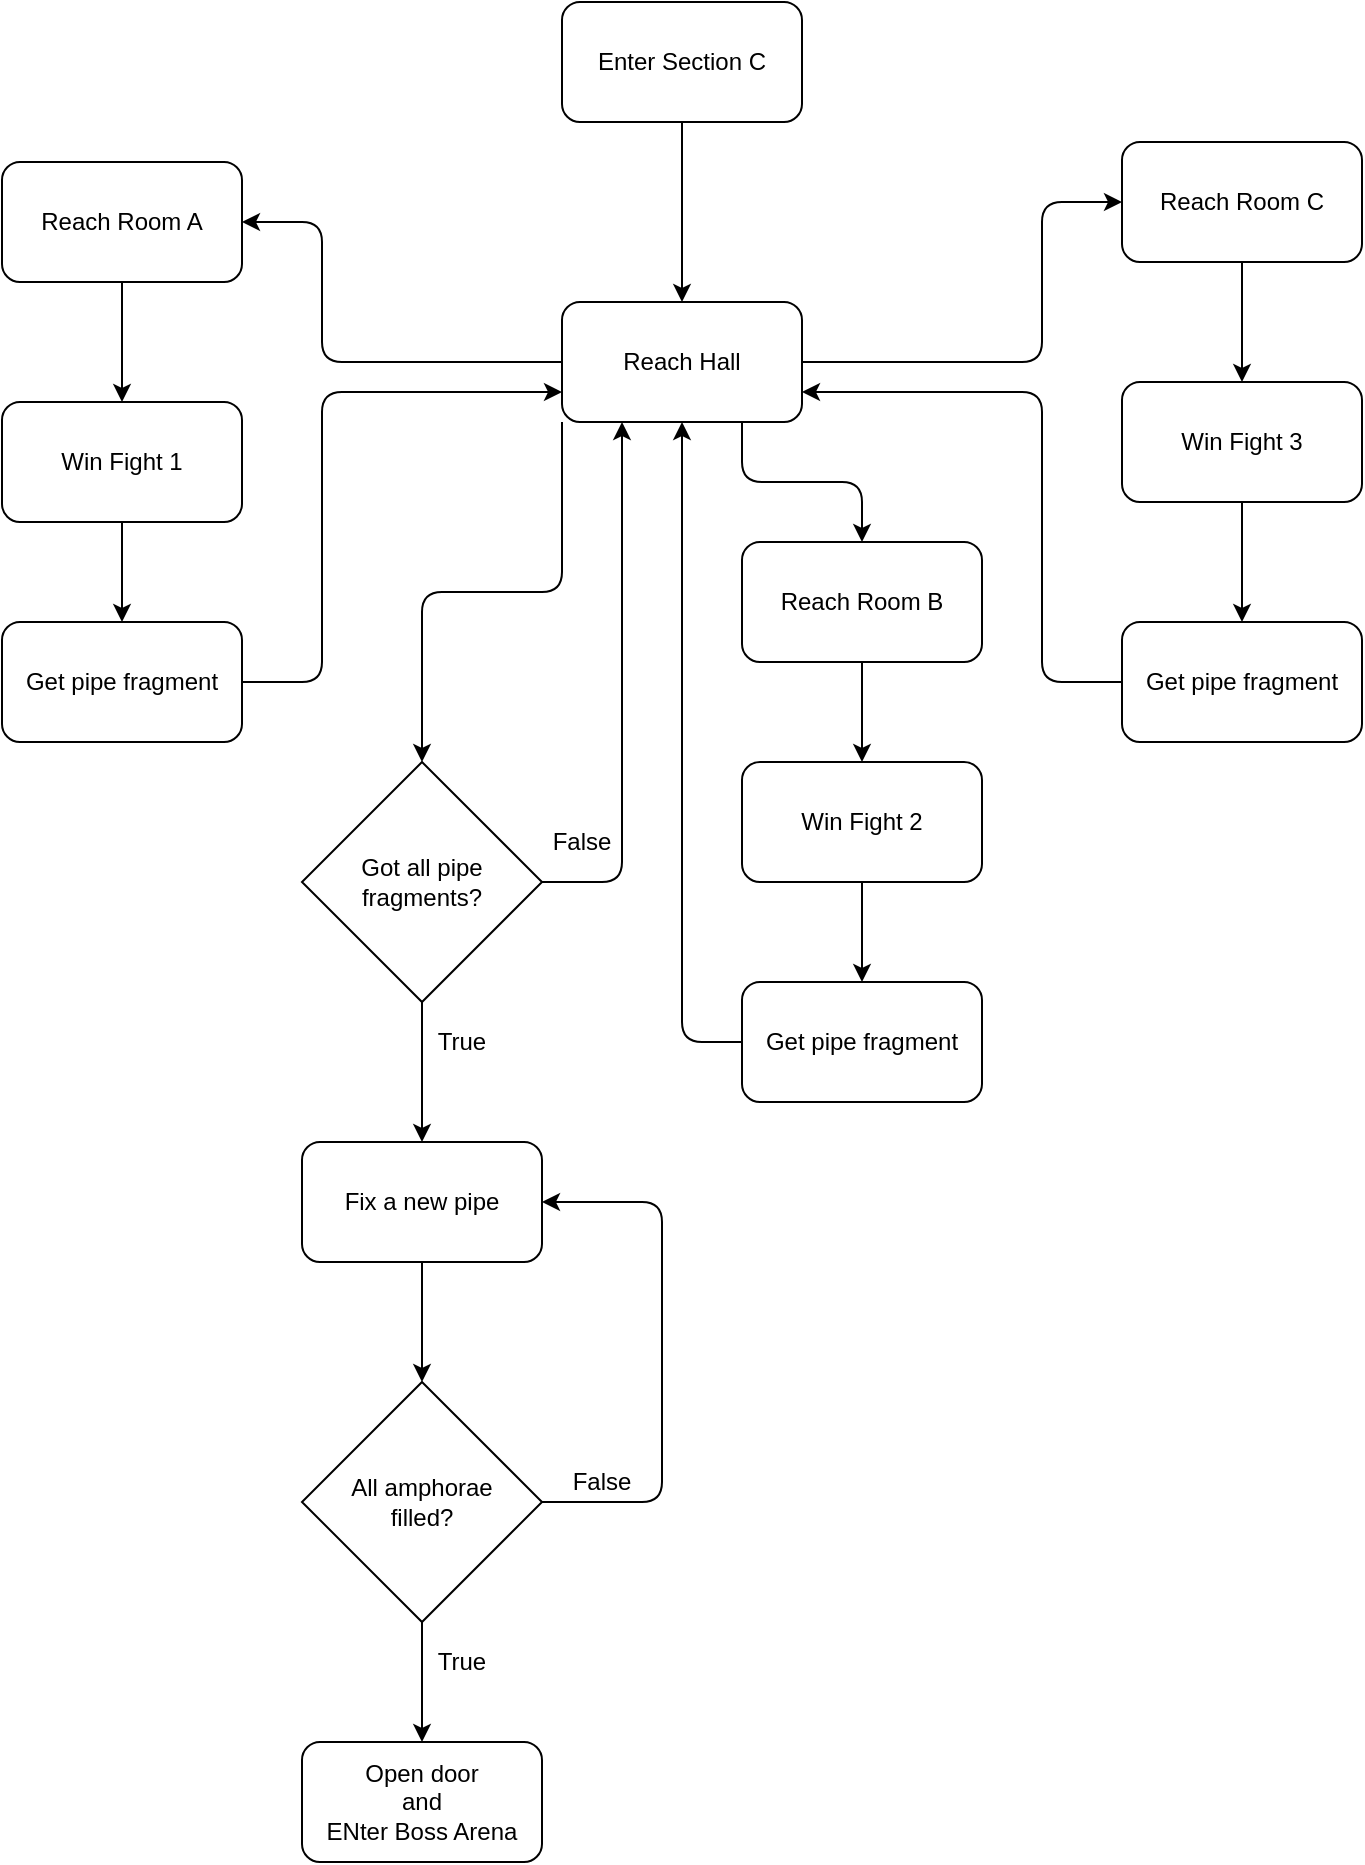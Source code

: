 <mxfile version="13.7.9" type="device"><diagram id="8UsgGp8wwzLhSTr91V09" name="Pagina-1"><mxGraphModel dx="1422" dy="822" grid="1" gridSize="10" guides="1" tooltips="1" connect="1" arrows="1" fold="1" page="1" pageScale="1" pageWidth="3300" pageHeight="4681" math="0" shadow="0"><root><mxCell id="0"/><mxCell id="1" parent="0"/><mxCell id="IbFt4Z0e93hVPLSSO-_f-1" value="" style="rounded=1;whiteSpace=wrap;html=1;" vertex="1" parent="1"><mxGeometry x="980" y="120" width="120" height="60" as="geometry"/></mxCell><mxCell id="IbFt4Z0e93hVPLSSO-_f-2" value="Enter Section C" style="text;html=1;strokeColor=none;fillColor=none;align=center;verticalAlign=middle;whiteSpace=wrap;rounded=0;" vertex="1" parent="1"><mxGeometry x="985" y="140" width="110" height="20" as="geometry"/></mxCell><mxCell id="IbFt4Z0e93hVPLSSO-_f-3" value="" style="rounded=1;whiteSpace=wrap;html=1;" vertex="1" parent="1"><mxGeometry x="980" y="270" width="120" height="60" as="geometry"/></mxCell><mxCell id="IbFt4Z0e93hVPLSSO-_f-4" value="Reach Hall" style="text;html=1;strokeColor=none;fillColor=none;align=center;verticalAlign=middle;whiteSpace=wrap;rounded=0;" vertex="1" parent="1"><mxGeometry x="985" y="290" width="110" height="20" as="geometry"/></mxCell><mxCell id="IbFt4Z0e93hVPLSSO-_f-5" value="" style="rounded=1;whiteSpace=wrap;html=1;" vertex="1" parent="1"><mxGeometry x="1260" y="190" width="120" height="60" as="geometry"/></mxCell><mxCell id="IbFt4Z0e93hVPLSSO-_f-6" value="Reach Room C" style="text;html=1;strokeColor=none;fillColor=none;align=center;verticalAlign=middle;whiteSpace=wrap;rounded=0;" vertex="1" parent="1"><mxGeometry x="1265" y="210" width="110" height="20" as="geometry"/></mxCell><mxCell id="IbFt4Z0e93hVPLSSO-_f-7" value="" style="rounded=1;whiteSpace=wrap;html=1;" vertex="1" parent="1"><mxGeometry x="1070" y="390" width="120" height="60" as="geometry"/></mxCell><mxCell id="IbFt4Z0e93hVPLSSO-_f-8" value="Reach Room B" style="text;html=1;strokeColor=none;fillColor=none;align=center;verticalAlign=middle;whiteSpace=wrap;rounded=0;" vertex="1" parent="1"><mxGeometry x="1075" y="410" width="110" height="20" as="geometry"/></mxCell><mxCell id="IbFt4Z0e93hVPLSSO-_f-9" value="" style="rounded=1;whiteSpace=wrap;html=1;" vertex="1" parent="1"><mxGeometry x="700" y="200" width="120" height="60" as="geometry"/></mxCell><mxCell id="IbFt4Z0e93hVPLSSO-_f-10" value="Reach Room A" style="text;html=1;strokeColor=none;fillColor=none;align=center;verticalAlign=middle;whiteSpace=wrap;rounded=0;" vertex="1" parent="1"><mxGeometry x="705" y="220" width="110" height="20" as="geometry"/></mxCell><mxCell id="IbFt4Z0e93hVPLSSO-_f-11" value="" style="rounded=1;whiteSpace=wrap;html=1;" vertex="1" parent="1"><mxGeometry x="1070" y="500" width="120" height="60" as="geometry"/></mxCell><mxCell id="IbFt4Z0e93hVPLSSO-_f-12" value="Win Fight 2" style="text;html=1;strokeColor=none;fillColor=none;align=center;verticalAlign=middle;whiteSpace=wrap;rounded=0;" vertex="1" parent="1"><mxGeometry x="1075" y="520" width="110" height="20" as="geometry"/></mxCell><mxCell id="IbFt4Z0e93hVPLSSO-_f-15" value="" style="rounded=1;whiteSpace=wrap;html=1;" vertex="1" parent="1"><mxGeometry x="700" y="320" width="120" height="60" as="geometry"/></mxCell><mxCell id="IbFt4Z0e93hVPLSSO-_f-16" value="Win Fight 1" style="text;html=1;strokeColor=none;fillColor=none;align=center;verticalAlign=middle;whiteSpace=wrap;rounded=0;" vertex="1" parent="1"><mxGeometry x="705" y="340" width="110" height="20" as="geometry"/></mxCell><mxCell id="IbFt4Z0e93hVPLSSO-_f-17" value="" style="rounded=1;whiteSpace=wrap;html=1;" vertex="1" parent="1"><mxGeometry x="1260" y="310" width="120" height="60" as="geometry"/></mxCell><mxCell id="IbFt4Z0e93hVPLSSO-_f-18" value="Win Fight 3" style="text;html=1;strokeColor=none;fillColor=none;align=center;verticalAlign=middle;whiteSpace=wrap;rounded=0;" vertex="1" parent="1"><mxGeometry x="1265" y="330" width="110" height="20" as="geometry"/></mxCell><mxCell id="IbFt4Z0e93hVPLSSO-_f-19" value="" style="rounded=1;whiteSpace=wrap;html=1;" vertex="1" parent="1"><mxGeometry x="700" y="430" width="120" height="60" as="geometry"/></mxCell><mxCell id="IbFt4Z0e93hVPLSSO-_f-20" value="Get pipe fragment" style="text;html=1;strokeColor=none;fillColor=none;align=center;verticalAlign=middle;whiteSpace=wrap;rounded=0;" vertex="1" parent="1"><mxGeometry x="705" y="450" width="110" height="20" as="geometry"/></mxCell><mxCell id="IbFt4Z0e93hVPLSSO-_f-21" value="" style="rounded=1;whiteSpace=wrap;html=1;" vertex="1" parent="1"><mxGeometry x="1260" y="430" width="120" height="60" as="geometry"/></mxCell><mxCell id="IbFt4Z0e93hVPLSSO-_f-22" value="Get pipe fragment" style="text;html=1;strokeColor=none;fillColor=none;align=center;verticalAlign=middle;whiteSpace=wrap;rounded=0;" vertex="1" parent="1"><mxGeometry x="1265" y="450" width="110" height="20" as="geometry"/></mxCell><mxCell id="IbFt4Z0e93hVPLSSO-_f-23" value="" style="rounded=1;whiteSpace=wrap;html=1;" vertex="1" parent="1"><mxGeometry x="1070" y="610" width="120" height="60" as="geometry"/></mxCell><mxCell id="IbFt4Z0e93hVPLSSO-_f-24" value="Get pipe fragment" style="text;html=1;strokeColor=none;fillColor=none;align=center;verticalAlign=middle;whiteSpace=wrap;rounded=0;" vertex="1" parent="1"><mxGeometry x="1075" y="630" width="110" height="20" as="geometry"/></mxCell><mxCell id="IbFt4Z0e93hVPLSSO-_f-25" value="" style="endArrow=classic;html=1;exitX=0.5;exitY=1;exitDx=0;exitDy=0;entryX=0.5;entryY=0;entryDx=0;entryDy=0;" edge="1" parent="1" source="IbFt4Z0e93hVPLSSO-_f-1" target="IbFt4Z0e93hVPLSSO-_f-3"><mxGeometry width="50" height="50" relative="1" as="geometry"><mxPoint x="1060" y="400" as="sourcePoint"/><mxPoint x="1110" y="350" as="targetPoint"/></mxGeometry></mxCell><mxCell id="IbFt4Z0e93hVPLSSO-_f-26" value="" style="endArrow=classic;html=1;exitX=0;exitY=0.5;exitDx=0;exitDy=0;entryX=1;entryY=0.5;entryDx=0;entryDy=0;edgeStyle=orthogonalEdgeStyle;" edge="1" parent="1" source="IbFt4Z0e93hVPLSSO-_f-3" target="IbFt4Z0e93hVPLSSO-_f-9"><mxGeometry width="50" height="50" relative="1" as="geometry"><mxPoint x="1060" y="400" as="sourcePoint"/><mxPoint x="1110" y="350" as="targetPoint"/><Array as="points"><mxPoint x="860" y="300"/><mxPoint x="860" y="230"/></Array></mxGeometry></mxCell><mxCell id="IbFt4Z0e93hVPLSSO-_f-27" value="" style="endArrow=classic;html=1;exitX=1;exitY=0.5;exitDx=0;exitDy=0;entryX=0;entryY=0.5;entryDx=0;entryDy=0;edgeStyle=orthogonalEdgeStyle;" edge="1" parent="1" source="IbFt4Z0e93hVPLSSO-_f-3" target="IbFt4Z0e93hVPLSSO-_f-5"><mxGeometry width="50" height="50" relative="1" as="geometry"><mxPoint x="1060" y="400" as="sourcePoint"/><mxPoint x="1110" y="350" as="targetPoint"/><Array as="points"><mxPoint x="1220" y="300"/><mxPoint x="1220" y="220"/></Array></mxGeometry></mxCell><mxCell id="IbFt4Z0e93hVPLSSO-_f-29" value="" style="endArrow=classic;html=1;exitX=0.5;exitY=1;exitDx=0;exitDy=0;entryX=0.5;entryY=0;entryDx=0;entryDy=0;" edge="1" parent="1" source="IbFt4Z0e93hVPLSSO-_f-9" target="IbFt4Z0e93hVPLSSO-_f-15"><mxGeometry width="50" height="50" relative="1" as="geometry"><mxPoint x="1000" y="430" as="sourcePoint"/><mxPoint x="1050" y="380" as="targetPoint"/></mxGeometry></mxCell><mxCell id="IbFt4Z0e93hVPLSSO-_f-30" value="" style="endArrow=classic;html=1;exitX=0.5;exitY=1;exitDx=0;exitDy=0;entryX=0.5;entryY=0;entryDx=0;entryDy=0;" edge="1" parent="1" source="IbFt4Z0e93hVPLSSO-_f-15" target="IbFt4Z0e93hVPLSSO-_f-19"><mxGeometry width="50" height="50" relative="1" as="geometry"><mxPoint x="1000" y="430" as="sourcePoint"/><mxPoint x="1050" y="380" as="targetPoint"/></mxGeometry></mxCell><mxCell id="IbFt4Z0e93hVPLSSO-_f-33" value="" style="endArrow=classic;html=1;exitX=1;exitY=0.5;exitDx=0;exitDy=0;entryX=0;entryY=0.75;entryDx=0;entryDy=0;edgeStyle=orthogonalEdgeStyle;" edge="1" parent="1" source="IbFt4Z0e93hVPLSSO-_f-19" target="IbFt4Z0e93hVPLSSO-_f-3"><mxGeometry width="50" height="50" relative="1" as="geometry"><mxPoint x="1060" y="500" as="sourcePoint"/><mxPoint x="1110" y="450" as="targetPoint"/><Array as="points"><mxPoint x="860" y="460"/><mxPoint x="860" y="315"/></Array></mxGeometry></mxCell><mxCell id="IbFt4Z0e93hVPLSSO-_f-34" value="" style="endArrow=classic;html=1;exitX=0.5;exitY=1;exitDx=0;exitDy=0;entryX=0.5;entryY=0;entryDx=0;entryDy=0;" edge="1" parent="1" source="IbFt4Z0e93hVPLSSO-_f-5" target="IbFt4Z0e93hVPLSSO-_f-17"><mxGeometry width="50" height="50" relative="1" as="geometry"><mxPoint x="1120" y="420" as="sourcePoint"/><mxPoint x="1170" y="370" as="targetPoint"/></mxGeometry></mxCell><mxCell id="IbFt4Z0e93hVPLSSO-_f-35" value="" style="endArrow=classic;html=1;exitX=0.5;exitY=1;exitDx=0;exitDy=0;entryX=0.5;entryY=0;entryDx=0;entryDy=0;" edge="1" parent="1" source="IbFt4Z0e93hVPLSSO-_f-17" target="IbFt4Z0e93hVPLSSO-_f-21"><mxGeometry width="50" height="50" relative="1" as="geometry"><mxPoint x="1120" y="420" as="sourcePoint"/><mxPoint x="1170" y="370" as="targetPoint"/></mxGeometry></mxCell><mxCell id="IbFt4Z0e93hVPLSSO-_f-36" value="" style="endArrow=classic;html=1;exitX=0;exitY=0.5;exitDx=0;exitDy=0;entryX=1;entryY=0.75;entryDx=0;entryDy=0;edgeStyle=orthogonalEdgeStyle;" edge="1" parent="1" source="IbFt4Z0e93hVPLSSO-_f-21" target="IbFt4Z0e93hVPLSSO-_f-3"><mxGeometry width="50" height="50" relative="1" as="geometry"><mxPoint x="1060" y="500" as="sourcePoint"/><mxPoint x="1110" y="450" as="targetPoint"/><Array as="points"><mxPoint x="1220" y="460"/><mxPoint x="1220" y="315"/></Array></mxGeometry></mxCell><mxCell id="IbFt4Z0e93hVPLSSO-_f-37" value="" style="endArrow=classic;html=1;exitX=0.5;exitY=1;exitDx=0;exitDy=0;entryX=0.5;entryY=0;entryDx=0;entryDy=0;" edge="1" parent="1" source="IbFt4Z0e93hVPLSSO-_f-7" target="IbFt4Z0e93hVPLSSO-_f-11"><mxGeometry width="50" height="50" relative="1" as="geometry"><mxPoint x="1150" y="500" as="sourcePoint"/><mxPoint x="1200" y="450" as="targetPoint"/></mxGeometry></mxCell><mxCell id="IbFt4Z0e93hVPLSSO-_f-38" value="" style="endArrow=classic;html=1;exitX=0.5;exitY=1;exitDx=0;exitDy=0;entryX=0.5;entryY=0;entryDx=0;entryDy=0;" edge="1" parent="1" source="IbFt4Z0e93hVPLSSO-_f-11" target="IbFt4Z0e93hVPLSSO-_f-23"><mxGeometry width="50" height="50" relative="1" as="geometry"><mxPoint x="1150" y="500" as="sourcePoint"/><mxPoint x="1200" y="450" as="targetPoint"/></mxGeometry></mxCell><mxCell id="IbFt4Z0e93hVPLSSO-_f-39" value="" style="endArrow=classic;html=1;exitX=0;exitY=0.5;exitDx=0;exitDy=0;entryX=0.5;entryY=1;entryDx=0;entryDy=0;edgeStyle=orthogonalEdgeStyle;" edge="1" parent="1" source="IbFt4Z0e93hVPLSSO-_f-23" target="IbFt4Z0e93hVPLSSO-_f-3"><mxGeometry width="50" height="50" relative="1" as="geometry"><mxPoint x="1210" y="630" as="sourcePoint"/><mxPoint x="1480" y="590" as="targetPoint"/></mxGeometry></mxCell><mxCell id="IbFt4Z0e93hVPLSSO-_f-40" value="" style="endArrow=classic;html=1;exitX=0.75;exitY=1;exitDx=0;exitDy=0;entryX=0.5;entryY=0;entryDx=0;entryDy=0;edgeStyle=orthogonalEdgeStyle;" edge="1" parent="1" source="IbFt4Z0e93hVPLSSO-_f-3" target="IbFt4Z0e93hVPLSSO-_f-7"><mxGeometry width="50" height="50" relative="1" as="geometry"><mxPoint x="1060" y="500" as="sourcePoint"/><mxPoint x="1110" y="450" as="targetPoint"/></mxGeometry></mxCell><mxCell id="IbFt4Z0e93hVPLSSO-_f-41" value="" style="rounded=1;whiteSpace=wrap;html=1;" vertex="1" parent="1"><mxGeometry x="850" y="690" width="120" height="60" as="geometry"/></mxCell><mxCell id="IbFt4Z0e93hVPLSSO-_f-42" value="Fix a new pipe" style="text;html=1;strokeColor=none;fillColor=none;align=center;verticalAlign=middle;whiteSpace=wrap;rounded=0;" vertex="1" parent="1"><mxGeometry x="855" y="710" width="110" height="20" as="geometry"/></mxCell><mxCell id="IbFt4Z0e93hVPLSSO-_f-43" value="" style="rhombus;whiteSpace=wrap;html=1;" vertex="1" parent="1"><mxGeometry x="850" y="500" width="120" height="120" as="geometry"/></mxCell><mxCell id="IbFt4Z0e93hVPLSSO-_f-44" value="Got all pipe&lt;br&gt;fragments?" style="text;html=1;strokeColor=none;fillColor=none;align=center;verticalAlign=middle;whiteSpace=wrap;rounded=0;" vertex="1" parent="1"><mxGeometry x="855" y="550" width="110" height="20" as="geometry"/></mxCell><mxCell id="IbFt4Z0e93hVPLSSO-_f-45" value="" style="endArrow=classic;html=1;exitX=1;exitY=0.5;exitDx=0;exitDy=0;entryX=0.25;entryY=1;entryDx=0;entryDy=0;edgeStyle=orthogonalEdgeStyle;" edge="1" parent="1" source="IbFt4Z0e93hVPLSSO-_f-43" target="IbFt4Z0e93hVPLSSO-_f-3"><mxGeometry width="50" height="50" relative="1" as="geometry"><mxPoint x="1060" y="500" as="sourcePoint"/><mxPoint x="1110" y="450" as="targetPoint"/></mxGeometry></mxCell><mxCell id="IbFt4Z0e93hVPLSSO-_f-46" value="" style="endArrow=classic;html=1;exitX=0;exitY=1;exitDx=0;exitDy=0;entryX=0.5;entryY=0;entryDx=0;entryDy=0;edgeStyle=orthogonalEdgeStyle;" edge="1" parent="1" source="IbFt4Z0e93hVPLSSO-_f-3" target="IbFt4Z0e93hVPLSSO-_f-43"><mxGeometry width="50" height="50" relative="1" as="geometry"><mxPoint x="1060" y="500" as="sourcePoint"/><mxPoint x="1110" y="450" as="targetPoint"/></mxGeometry></mxCell><mxCell id="IbFt4Z0e93hVPLSSO-_f-47" value="False" style="text;html=1;strokeColor=none;fillColor=none;align=center;verticalAlign=middle;whiteSpace=wrap;rounded=0;" vertex="1" parent="1"><mxGeometry x="970" y="530" width="40" height="20" as="geometry"/></mxCell><mxCell id="IbFt4Z0e93hVPLSSO-_f-48" value="" style="endArrow=classic;html=1;exitX=0.5;exitY=1;exitDx=0;exitDy=0;entryX=0.5;entryY=0;entryDx=0;entryDy=0;" edge="1" parent="1" source="IbFt4Z0e93hVPLSSO-_f-43" target="IbFt4Z0e93hVPLSSO-_f-41"><mxGeometry width="50" height="50" relative="1" as="geometry"><mxPoint x="1060" y="500" as="sourcePoint"/><mxPoint x="1110" y="450" as="targetPoint"/></mxGeometry></mxCell><mxCell id="IbFt4Z0e93hVPLSSO-_f-49" value="True" style="text;html=1;strokeColor=none;fillColor=none;align=center;verticalAlign=middle;whiteSpace=wrap;rounded=0;" vertex="1" parent="1"><mxGeometry x="910" y="630" width="40" height="20" as="geometry"/></mxCell><mxCell id="IbFt4Z0e93hVPLSSO-_f-51" value="" style="rhombus;whiteSpace=wrap;html=1;" vertex="1" parent="1"><mxGeometry x="850" y="810" width="120" height="120" as="geometry"/></mxCell><mxCell id="IbFt4Z0e93hVPLSSO-_f-52" value="All amphorae&lt;br&gt;filled?" style="text;html=1;strokeColor=none;fillColor=none;align=center;verticalAlign=middle;whiteSpace=wrap;rounded=0;" vertex="1" parent="1"><mxGeometry x="855" y="860" width="110" height="20" as="geometry"/></mxCell><mxCell id="IbFt4Z0e93hVPLSSO-_f-53" value="False" style="text;html=1;strokeColor=none;fillColor=none;align=center;verticalAlign=middle;whiteSpace=wrap;rounded=0;" vertex="1" parent="1"><mxGeometry x="980" y="850" width="40" height="20" as="geometry"/></mxCell><mxCell id="IbFt4Z0e93hVPLSSO-_f-54" value="" style="endArrow=classic;html=1;exitX=0.5;exitY=1;exitDx=0;exitDy=0;entryX=0.5;entryY=0;entryDx=0;entryDy=0;" edge="1" parent="1" source="IbFt4Z0e93hVPLSSO-_f-41" target="IbFt4Z0e93hVPLSSO-_f-51"><mxGeometry width="50" height="50" relative="1" as="geometry"><mxPoint x="1060" y="700" as="sourcePoint"/><mxPoint x="1110" y="650" as="targetPoint"/></mxGeometry></mxCell><mxCell id="IbFt4Z0e93hVPLSSO-_f-55" value="" style="endArrow=classic;html=1;exitX=1;exitY=0.5;exitDx=0;exitDy=0;entryX=1;entryY=0.5;entryDx=0;entryDy=0;edgeStyle=orthogonalEdgeStyle;" edge="1" parent="1" source="IbFt4Z0e93hVPLSSO-_f-51" target="IbFt4Z0e93hVPLSSO-_f-41"><mxGeometry width="50" height="50" relative="1" as="geometry"><mxPoint x="1060" y="700" as="sourcePoint"/><mxPoint x="1110" y="650" as="targetPoint"/><Array as="points"><mxPoint x="1030" y="870"/><mxPoint x="1030" y="720"/></Array></mxGeometry></mxCell><mxCell id="IbFt4Z0e93hVPLSSO-_f-56" value="" style="rounded=1;whiteSpace=wrap;html=1;" vertex="1" parent="1"><mxGeometry x="850" y="990" width="120" height="60" as="geometry"/></mxCell><mxCell id="IbFt4Z0e93hVPLSSO-_f-57" value="Open door&lt;br&gt;and&lt;br&gt;ENter Boss Arena" style="text;html=1;strokeColor=none;fillColor=none;align=center;verticalAlign=middle;whiteSpace=wrap;rounded=0;" vertex="1" parent="1"><mxGeometry x="855" y="1010" width="110" height="20" as="geometry"/></mxCell><mxCell id="IbFt4Z0e93hVPLSSO-_f-58" value="" style="endArrow=classic;html=1;exitX=0.5;exitY=1;exitDx=0;exitDy=0;entryX=0.5;entryY=0;entryDx=0;entryDy=0;" edge="1" parent="1" source="IbFt4Z0e93hVPLSSO-_f-51" target="IbFt4Z0e93hVPLSSO-_f-56"><mxGeometry width="50" height="50" relative="1" as="geometry"><mxPoint x="1060" y="790" as="sourcePoint"/><mxPoint x="1110" y="740" as="targetPoint"/></mxGeometry></mxCell><mxCell id="IbFt4Z0e93hVPLSSO-_f-59" value="True" style="text;html=1;strokeColor=none;fillColor=none;align=center;verticalAlign=middle;whiteSpace=wrap;rounded=0;" vertex="1" parent="1"><mxGeometry x="910" y="940" width="40" height="20" as="geometry"/></mxCell></root></mxGraphModel></diagram></mxfile>
